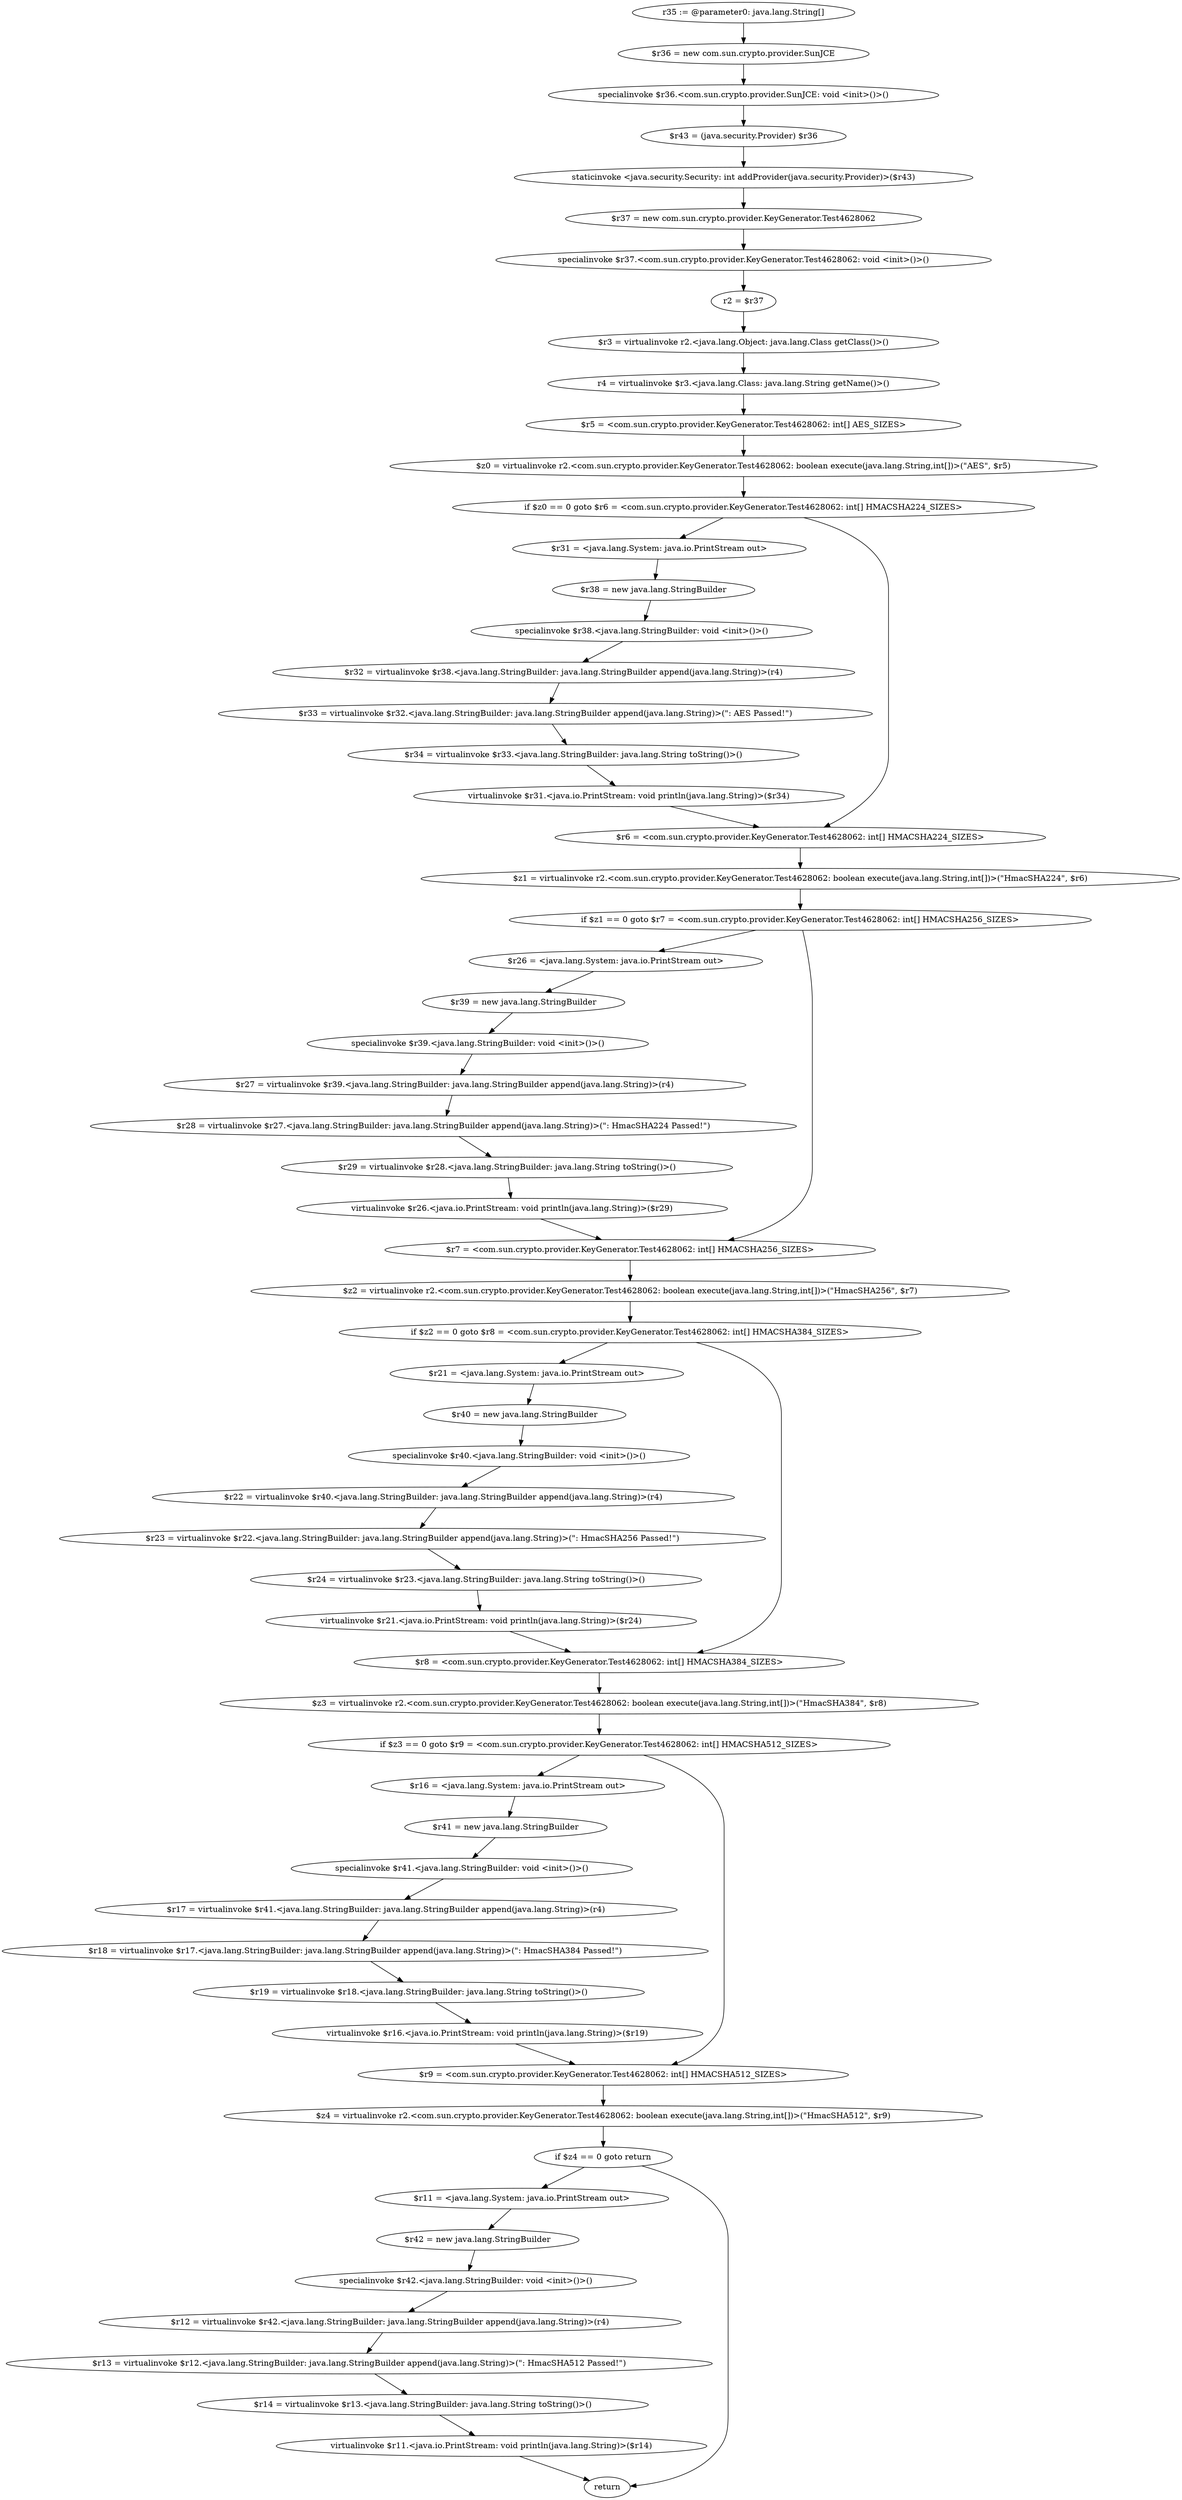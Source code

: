 digraph "unitGraph" {
    "r35 := @parameter0: java.lang.String[]"
    "$r36 = new com.sun.crypto.provider.SunJCE"
    "specialinvoke $r36.<com.sun.crypto.provider.SunJCE: void <init>()>()"
    "$r43 = (java.security.Provider) $r36"
    "staticinvoke <java.security.Security: int addProvider(java.security.Provider)>($r43)"
    "$r37 = new com.sun.crypto.provider.KeyGenerator.Test4628062"
    "specialinvoke $r37.<com.sun.crypto.provider.KeyGenerator.Test4628062: void <init>()>()"
    "r2 = $r37"
    "$r3 = virtualinvoke r2.<java.lang.Object: java.lang.Class getClass()>()"
    "r4 = virtualinvoke $r3.<java.lang.Class: java.lang.String getName()>()"
    "$r5 = <com.sun.crypto.provider.KeyGenerator.Test4628062: int[] AES_SIZES>"
    "$z0 = virtualinvoke r2.<com.sun.crypto.provider.KeyGenerator.Test4628062: boolean execute(java.lang.String,int[])>(\"AES\", $r5)"
    "if $z0 == 0 goto $r6 = <com.sun.crypto.provider.KeyGenerator.Test4628062: int[] HMACSHA224_SIZES>"
    "$r31 = <java.lang.System: java.io.PrintStream out>"
    "$r38 = new java.lang.StringBuilder"
    "specialinvoke $r38.<java.lang.StringBuilder: void <init>()>()"
    "$r32 = virtualinvoke $r38.<java.lang.StringBuilder: java.lang.StringBuilder append(java.lang.String)>(r4)"
    "$r33 = virtualinvoke $r32.<java.lang.StringBuilder: java.lang.StringBuilder append(java.lang.String)>(\": AES Passed!\")"
    "$r34 = virtualinvoke $r33.<java.lang.StringBuilder: java.lang.String toString()>()"
    "virtualinvoke $r31.<java.io.PrintStream: void println(java.lang.String)>($r34)"
    "$r6 = <com.sun.crypto.provider.KeyGenerator.Test4628062: int[] HMACSHA224_SIZES>"
    "$z1 = virtualinvoke r2.<com.sun.crypto.provider.KeyGenerator.Test4628062: boolean execute(java.lang.String,int[])>(\"HmacSHA224\", $r6)"
    "if $z1 == 0 goto $r7 = <com.sun.crypto.provider.KeyGenerator.Test4628062: int[] HMACSHA256_SIZES>"
    "$r26 = <java.lang.System: java.io.PrintStream out>"
    "$r39 = new java.lang.StringBuilder"
    "specialinvoke $r39.<java.lang.StringBuilder: void <init>()>()"
    "$r27 = virtualinvoke $r39.<java.lang.StringBuilder: java.lang.StringBuilder append(java.lang.String)>(r4)"
    "$r28 = virtualinvoke $r27.<java.lang.StringBuilder: java.lang.StringBuilder append(java.lang.String)>(\": HmacSHA224 Passed!\")"
    "$r29 = virtualinvoke $r28.<java.lang.StringBuilder: java.lang.String toString()>()"
    "virtualinvoke $r26.<java.io.PrintStream: void println(java.lang.String)>($r29)"
    "$r7 = <com.sun.crypto.provider.KeyGenerator.Test4628062: int[] HMACSHA256_SIZES>"
    "$z2 = virtualinvoke r2.<com.sun.crypto.provider.KeyGenerator.Test4628062: boolean execute(java.lang.String,int[])>(\"HmacSHA256\", $r7)"
    "if $z2 == 0 goto $r8 = <com.sun.crypto.provider.KeyGenerator.Test4628062: int[] HMACSHA384_SIZES>"
    "$r21 = <java.lang.System: java.io.PrintStream out>"
    "$r40 = new java.lang.StringBuilder"
    "specialinvoke $r40.<java.lang.StringBuilder: void <init>()>()"
    "$r22 = virtualinvoke $r40.<java.lang.StringBuilder: java.lang.StringBuilder append(java.lang.String)>(r4)"
    "$r23 = virtualinvoke $r22.<java.lang.StringBuilder: java.lang.StringBuilder append(java.lang.String)>(\": HmacSHA256 Passed!\")"
    "$r24 = virtualinvoke $r23.<java.lang.StringBuilder: java.lang.String toString()>()"
    "virtualinvoke $r21.<java.io.PrintStream: void println(java.lang.String)>($r24)"
    "$r8 = <com.sun.crypto.provider.KeyGenerator.Test4628062: int[] HMACSHA384_SIZES>"
    "$z3 = virtualinvoke r2.<com.sun.crypto.provider.KeyGenerator.Test4628062: boolean execute(java.lang.String,int[])>(\"HmacSHA384\", $r8)"
    "if $z3 == 0 goto $r9 = <com.sun.crypto.provider.KeyGenerator.Test4628062: int[] HMACSHA512_SIZES>"
    "$r16 = <java.lang.System: java.io.PrintStream out>"
    "$r41 = new java.lang.StringBuilder"
    "specialinvoke $r41.<java.lang.StringBuilder: void <init>()>()"
    "$r17 = virtualinvoke $r41.<java.lang.StringBuilder: java.lang.StringBuilder append(java.lang.String)>(r4)"
    "$r18 = virtualinvoke $r17.<java.lang.StringBuilder: java.lang.StringBuilder append(java.lang.String)>(\": HmacSHA384 Passed!\")"
    "$r19 = virtualinvoke $r18.<java.lang.StringBuilder: java.lang.String toString()>()"
    "virtualinvoke $r16.<java.io.PrintStream: void println(java.lang.String)>($r19)"
    "$r9 = <com.sun.crypto.provider.KeyGenerator.Test4628062: int[] HMACSHA512_SIZES>"
    "$z4 = virtualinvoke r2.<com.sun.crypto.provider.KeyGenerator.Test4628062: boolean execute(java.lang.String,int[])>(\"HmacSHA512\", $r9)"
    "if $z4 == 0 goto return"
    "$r11 = <java.lang.System: java.io.PrintStream out>"
    "$r42 = new java.lang.StringBuilder"
    "specialinvoke $r42.<java.lang.StringBuilder: void <init>()>()"
    "$r12 = virtualinvoke $r42.<java.lang.StringBuilder: java.lang.StringBuilder append(java.lang.String)>(r4)"
    "$r13 = virtualinvoke $r12.<java.lang.StringBuilder: java.lang.StringBuilder append(java.lang.String)>(\": HmacSHA512 Passed!\")"
    "$r14 = virtualinvoke $r13.<java.lang.StringBuilder: java.lang.String toString()>()"
    "virtualinvoke $r11.<java.io.PrintStream: void println(java.lang.String)>($r14)"
    "return"
    "r35 := @parameter0: java.lang.String[]"->"$r36 = new com.sun.crypto.provider.SunJCE";
    "$r36 = new com.sun.crypto.provider.SunJCE"->"specialinvoke $r36.<com.sun.crypto.provider.SunJCE: void <init>()>()";
    "specialinvoke $r36.<com.sun.crypto.provider.SunJCE: void <init>()>()"->"$r43 = (java.security.Provider) $r36";
    "$r43 = (java.security.Provider) $r36"->"staticinvoke <java.security.Security: int addProvider(java.security.Provider)>($r43)";
    "staticinvoke <java.security.Security: int addProvider(java.security.Provider)>($r43)"->"$r37 = new com.sun.crypto.provider.KeyGenerator.Test4628062";
    "$r37 = new com.sun.crypto.provider.KeyGenerator.Test4628062"->"specialinvoke $r37.<com.sun.crypto.provider.KeyGenerator.Test4628062: void <init>()>()";
    "specialinvoke $r37.<com.sun.crypto.provider.KeyGenerator.Test4628062: void <init>()>()"->"r2 = $r37";
    "r2 = $r37"->"$r3 = virtualinvoke r2.<java.lang.Object: java.lang.Class getClass()>()";
    "$r3 = virtualinvoke r2.<java.lang.Object: java.lang.Class getClass()>()"->"r4 = virtualinvoke $r3.<java.lang.Class: java.lang.String getName()>()";
    "r4 = virtualinvoke $r3.<java.lang.Class: java.lang.String getName()>()"->"$r5 = <com.sun.crypto.provider.KeyGenerator.Test4628062: int[] AES_SIZES>";
    "$r5 = <com.sun.crypto.provider.KeyGenerator.Test4628062: int[] AES_SIZES>"->"$z0 = virtualinvoke r2.<com.sun.crypto.provider.KeyGenerator.Test4628062: boolean execute(java.lang.String,int[])>(\"AES\", $r5)";
    "$z0 = virtualinvoke r2.<com.sun.crypto.provider.KeyGenerator.Test4628062: boolean execute(java.lang.String,int[])>(\"AES\", $r5)"->"if $z0 == 0 goto $r6 = <com.sun.crypto.provider.KeyGenerator.Test4628062: int[] HMACSHA224_SIZES>";
    "if $z0 == 0 goto $r6 = <com.sun.crypto.provider.KeyGenerator.Test4628062: int[] HMACSHA224_SIZES>"->"$r31 = <java.lang.System: java.io.PrintStream out>";
    "if $z0 == 0 goto $r6 = <com.sun.crypto.provider.KeyGenerator.Test4628062: int[] HMACSHA224_SIZES>"->"$r6 = <com.sun.crypto.provider.KeyGenerator.Test4628062: int[] HMACSHA224_SIZES>";
    "$r31 = <java.lang.System: java.io.PrintStream out>"->"$r38 = new java.lang.StringBuilder";
    "$r38 = new java.lang.StringBuilder"->"specialinvoke $r38.<java.lang.StringBuilder: void <init>()>()";
    "specialinvoke $r38.<java.lang.StringBuilder: void <init>()>()"->"$r32 = virtualinvoke $r38.<java.lang.StringBuilder: java.lang.StringBuilder append(java.lang.String)>(r4)";
    "$r32 = virtualinvoke $r38.<java.lang.StringBuilder: java.lang.StringBuilder append(java.lang.String)>(r4)"->"$r33 = virtualinvoke $r32.<java.lang.StringBuilder: java.lang.StringBuilder append(java.lang.String)>(\": AES Passed!\")";
    "$r33 = virtualinvoke $r32.<java.lang.StringBuilder: java.lang.StringBuilder append(java.lang.String)>(\": AES Passed!\")"->"$r34 = virtualinvoke $r33.<java.lang.StringBuilder: java.lang.String toString()>()";
    "$r34 = virtualinvoke $r33.<java.lang.StringBuilder: java.lang.String toString()>()"->"virtualinvoke $r31.<java.io.PrintStream: void println(java.lang.String)>($r34)";
    "virtualinvoke $r31.<java.io.PrintStream: void println(java.lang.String)>($r34)"->"$r6 = <com.sun.crypto.provider.KeyGenerator.Test4628062: int[] HMACSHA224_SIZES>";
    "$r6 = <com.sun.crypto.provider.KeyGenerator.Test4628062: int[] HMACSHA224_SIZES>"->"$z1 = virtualinvoke r2.<com.sun.crypto.provider.KeyGenerator.Test4628062: boolean execute(java.lang.String,int[])>(\"HmacSHA224\", $r6)";
    "$z1 = virtualinvoke r2.<com.sun.crypto.provider.KeyGenerator.Test4628062: boolean execute(java.lang.String,int[])>(\"HmacSHA224\", $r6)"->"if $z1 == 0 goto $r7 = <com.sun.crypto.provider.KeyGenerator.Test4628062: int[] HMACSHA256_SIZES>";
    "if $z1 == 0 goto $r7 = <com.sun.crypto.provider.KeyGenerator.Test4628062: int[] HMACSHA256_SIZES>"->"$r26 = <java.lang.System: java.io.PrintStream out>";
    "if $z1 == 0 goto $r7 = <com.sun.crypto.provider.KeyGenerator.Test4628062: int[] HMACSHA256_SIZES>"->"$r7 = <com.sun.crypto.provider.KeyGenerator.Test4628062: int[] HMACSHA256_SIZES>";
    "$r26 = <java.lang.System: java.io.PrintStream out>"->"$r39 = new java.lang.StringBuilder";
    "$r39 = new java.lang.StringBuilder"->"specialinvoke $r39.<java.lang.StringBuilder: void <init>()>()";
    "specialinvoke $r39.<java.lang.StringBuilder: void <init>()>()"->"$r27 = virtualinvoke $r39.<java.lang.StringBuilder: java.lang.StringBuilder append(java.lang.String)>(r4)";
    "$r27 = virtualinvoke $r39.<java.lang.StringBuilder: java.lang.StringBuilder append(java.lang.String)>(r4)"->"$r28 = virtualinvoke $r27.<java.lang.StringBuilder: java.lang.StringBuilder append(java.lang.String)>(\": HmacSHA224 Passed!\")";
    "$r28 = virtualinvoke $r27.<java.lang.StringBuilder: java.lang.StringBuilder append(java.lang.String)>(\": HmacSHA224 Passed!\")"->"$r29 = virtualinvoke $r28.<java.lang.StringBuilder: java.lang.String toString()>()";
    "$r29 = virtualinvoke $r28.<java.lang.StringBuilder: java.lang.String toString()>()"->"virtualinvoke $r26.<java.io.PrintStream: void println(java.lang.String)>($r29)";
    "virtualinvoke $r26.<java.io.PrintStream: void println(java.lang.String)>($r29)"->"$r7 = <com.sun.crypto.provider.KeyGenerator.Test4628062: int[] HMACSHA256_SIZES>";
    "$r7 = <com.sun.crypto.provider.KeyGenerator.Test4628062: int[] HMACSHA256_SIZES>"->"$z2 = virtualinvoke r2.<com.sun.crypto.provider.KeyGenerator.Test4628062: boolean execute(java.lang.String,int[])>(\"HmacSHA256\", $r7)";
    "$z2 = virtualinvoke r2.<com.sun.crypto.provider.KeyGenerator.Test4628062: boolean execute(java.lang.String,int[])>(\"HmacSHA256\", $r7)"->"if $z2 == 0 goto $r8 = <com.sun.crypto.provider.KeyGenerator.Test4628062: int[] HMACSHA384_SIZES>";
    "if $z2 == 0 goto $r8 = <com.sun.crypto.provider.KeyGenerator.Test4628062: int[] HMACSHA384_SIZES>"->"$r21 = <java.lang.System: java.io.PrintStream out>";
    "if $z2 == 0 goto $r8 = <com.sun.crypto.provider.KeyGenerator.Test4628062: int[] HMACSHA384_SIZES>"->"$r8 = <com.sun.crypto.provider.KeyGenerator.Test4628062: int[] HMACSHA384_SIZES>";
    "$r21 = <java.lang.System: java.io.PrintStream out>"->"$r40 = new java.lang.StringBuilder";
    "$r40 = new java.lang.StringBuilder"->"specialinvoke $r40.<java.lang.StringBuilder: void <init>()>()";
    "specialinvoke $r40.<java.lang.StringBuilder: void <init>()>()"->"$r22 = virtualinvoke $r40.<java.lang.StringBuilder: java.lang.StringBuilder append(java.lang.String)>(r4)";
    "$r22 = virtualinvoke $r40.<java.lang.StringBuilder: java.lang.StringBuilder append(java.lang.String)>(r4)"->"$r23 = virtualinvoke $r22.<java.lang.StringBuilder: java.lang.StringBuilder append(java.lang.String)>(\": HmacSHA256 Passed!\")";
    "$r23 = virtualinvoke $r22.<java.lang.StringBuilder: java.lang.StringBuilder append(java.lang.String)>(\": HmacSHA256 Passed!\")"->"$r24 = virtualinvoke $r23.<java.lang.StringBuilder: java.lang.String toString()>()";
    "$r24 = virtualinvoke $r23.<java.lang.StringBuilder: java.lang.String toString()>()"->"virtualinvoke $r21.<java.io.PrintStream: void println(java.lang.String)>($r24)";
    "virtualinvoke $r21.<java.io.PrintStream: void println(java.lang.String)>($r24)"->"$r8 = <com.sun.crypto.provider.KeyGenerator.Test4628062: int[] HMACSHA384_SIZES>";
    "$r8 = <com.sun.crypto.provider.KeyGenerator.Test4628062: int[] HMACSHA384_SIZES>"->"$z3 = virtualinvoke r2.<com.sun.crypto.provider.KeyGenerator.Test4628062: boolean execute(java.lang.String,int[])>(\"HmacSHA384\", $r8)";
    "$z3 = virtualinvoke r2.<com.sun.crypto.provider.KeyGenerator.Test4628062: boolean execute(java.lang.String,int[])>(\"HmacSHA384\", $r8)"->"if $z3 == 0 goto $r9 = <com.sun.crypto.provider.KeyGenerator.Test4628062: int[] HMACSHA512_SIZES>";
    "if $z3 == 0 goto $r9 = <com.sun.crypto.provider.KeyGenerator.Test4628062: int[] HMACSHA512_SIZES>"->"$r16 = <java.lang.System: java.io.PrintStream out>";
    "if $z3 == 0 goto $r9 = <com.sun.crypto.provider.KeyGenerator.Test4628062: int[] HMACSHA512_SIZES>"->"$r9 = <com.sun.crypto.provider.KeyGenerator.Test4628062: int[] HMACSHA512_SIZES>";
    "$r16 = <java.lang.System: java.io.PrintStream out>"->"$r41 = new java.lang.StringBuilder";
    "$r41 = new java.lang.StringBuilder"->"specialinvoke $r41.<java.lang.StringBuilder: void <init>()>()";
    "specialinvoke $r41.<java.lang.StringBuilder: void <init>()>()"->"$r17 = virtualinvoke $r41.<java.lang.StringBuilder: java.lang.StringBuilder append(java.lang.String)>(r4)";
    "$r17 = virtualinvoke $r41.<java.lang.StringBuilder: java.lang.StringBuilder append(java.lang.String)>(r4)"->"$r18 = virtualinvoke $r17.<java.lang.StringBuilder: java.lang.StringBuilder append(java.lang.String)>(\": HmacSHA384 Passed!\")";
    "$r18 = virtualinvoke $r17.<java.lang.StringBuilder: java.lang.StringBuilder append(java.lang.String)>(\": HmacSHA384 Passed!\")"->"$r19 = virtualinvoke $r18.<java.lang.StringBuilder: java.lang.String toString()>()";
    "$r19 = virtualinvoke $r18.<java.lang.StringBuilder: java.lang.String toString()>()"->"virtualinvoke $r16.<java.io.PrintStream: void println(java.lang.String)>($r19)";
    "virtualinvoke $r16.<java.io.PrintStream: void println(java.lang.String)>($r19)"->"$r9 = <com.sun.crypto.provider.KeyGenerator.Test4628062: int[] HMACSHA512_SIZES>";
    "$r9 = <com.sun.crypto.provider.KeyGenerator.Test4628062: int[] HMACSHA512_SIZES>"->"$z4 = virtualinvoke r2.<com.sun.crypto.provider.KeyGenerator.Test4628062: boolean execute(java.lang.String,int[])>(\"HmacSHA512\", $r9)";
    "$z4 = virtualinvoke r2.<com.sun.crypto.provider.KeyGenerator.Test4628062: boolean execute(java.lang.String,int[])>(\"HmacSHA512\", $r9)"->"if $z4 == 0 goto return";
    "if $z4 == 0 goto return"->"$r11 = <java.lang.System: java.io.PrintStream out>";
    "if $z4 == 0 goto return"->"return";
    "$r11 = <java.lang.System: java.io.PrintStream out>"->"$r42 = new java.lang.StringBuilder";
    "$r42 = new java.lang.StringBuilder"->"specialinvoke $r42.<java.lang.StringBuilder: void <init>()>()";
    "specialinvoke $r42.<java.lang.StringBuilder: void <init>()>()"->"$r12 = virtualinvoke $r42.<java.lang.StringBuilder: java.lang.StringBuilder append(java.lang.String)>(r4)";
    "$r12 = virtualinvoke $r42.<java.lang.StringBuilder: java.lang.StringBuilder append(java.lang.String)>(r4)"->"$r13 = virtualinvoke $r12.<java.lang.StringBuilder: java.lang.StringBuilder append(java.lang.String)>(\": HmacSHA512 Passed!\")";
    "$r13 = virtualinvoke $r12.<java.lang.StringBuilder: java.lang.StringBuilder append(java.lang.String)>(\": HmacSHA512 Passed!\")"->"$r14 = virtualinvoke $r13.<java.lang.StringBuilder: java.lang.String toString()>()";
    "$r14 = virtualinvoke $r13.<java.lang.StringBuilder: java.lang.String toString()>()"->"virtualinvoke $r11.<java.io.PrintStream: void println(java.lang.String)>($r14)";
    "virtualinvoke $r11.<java.io.PrintStream: void println(java.lang.String)>($r14)"->"return";
}
